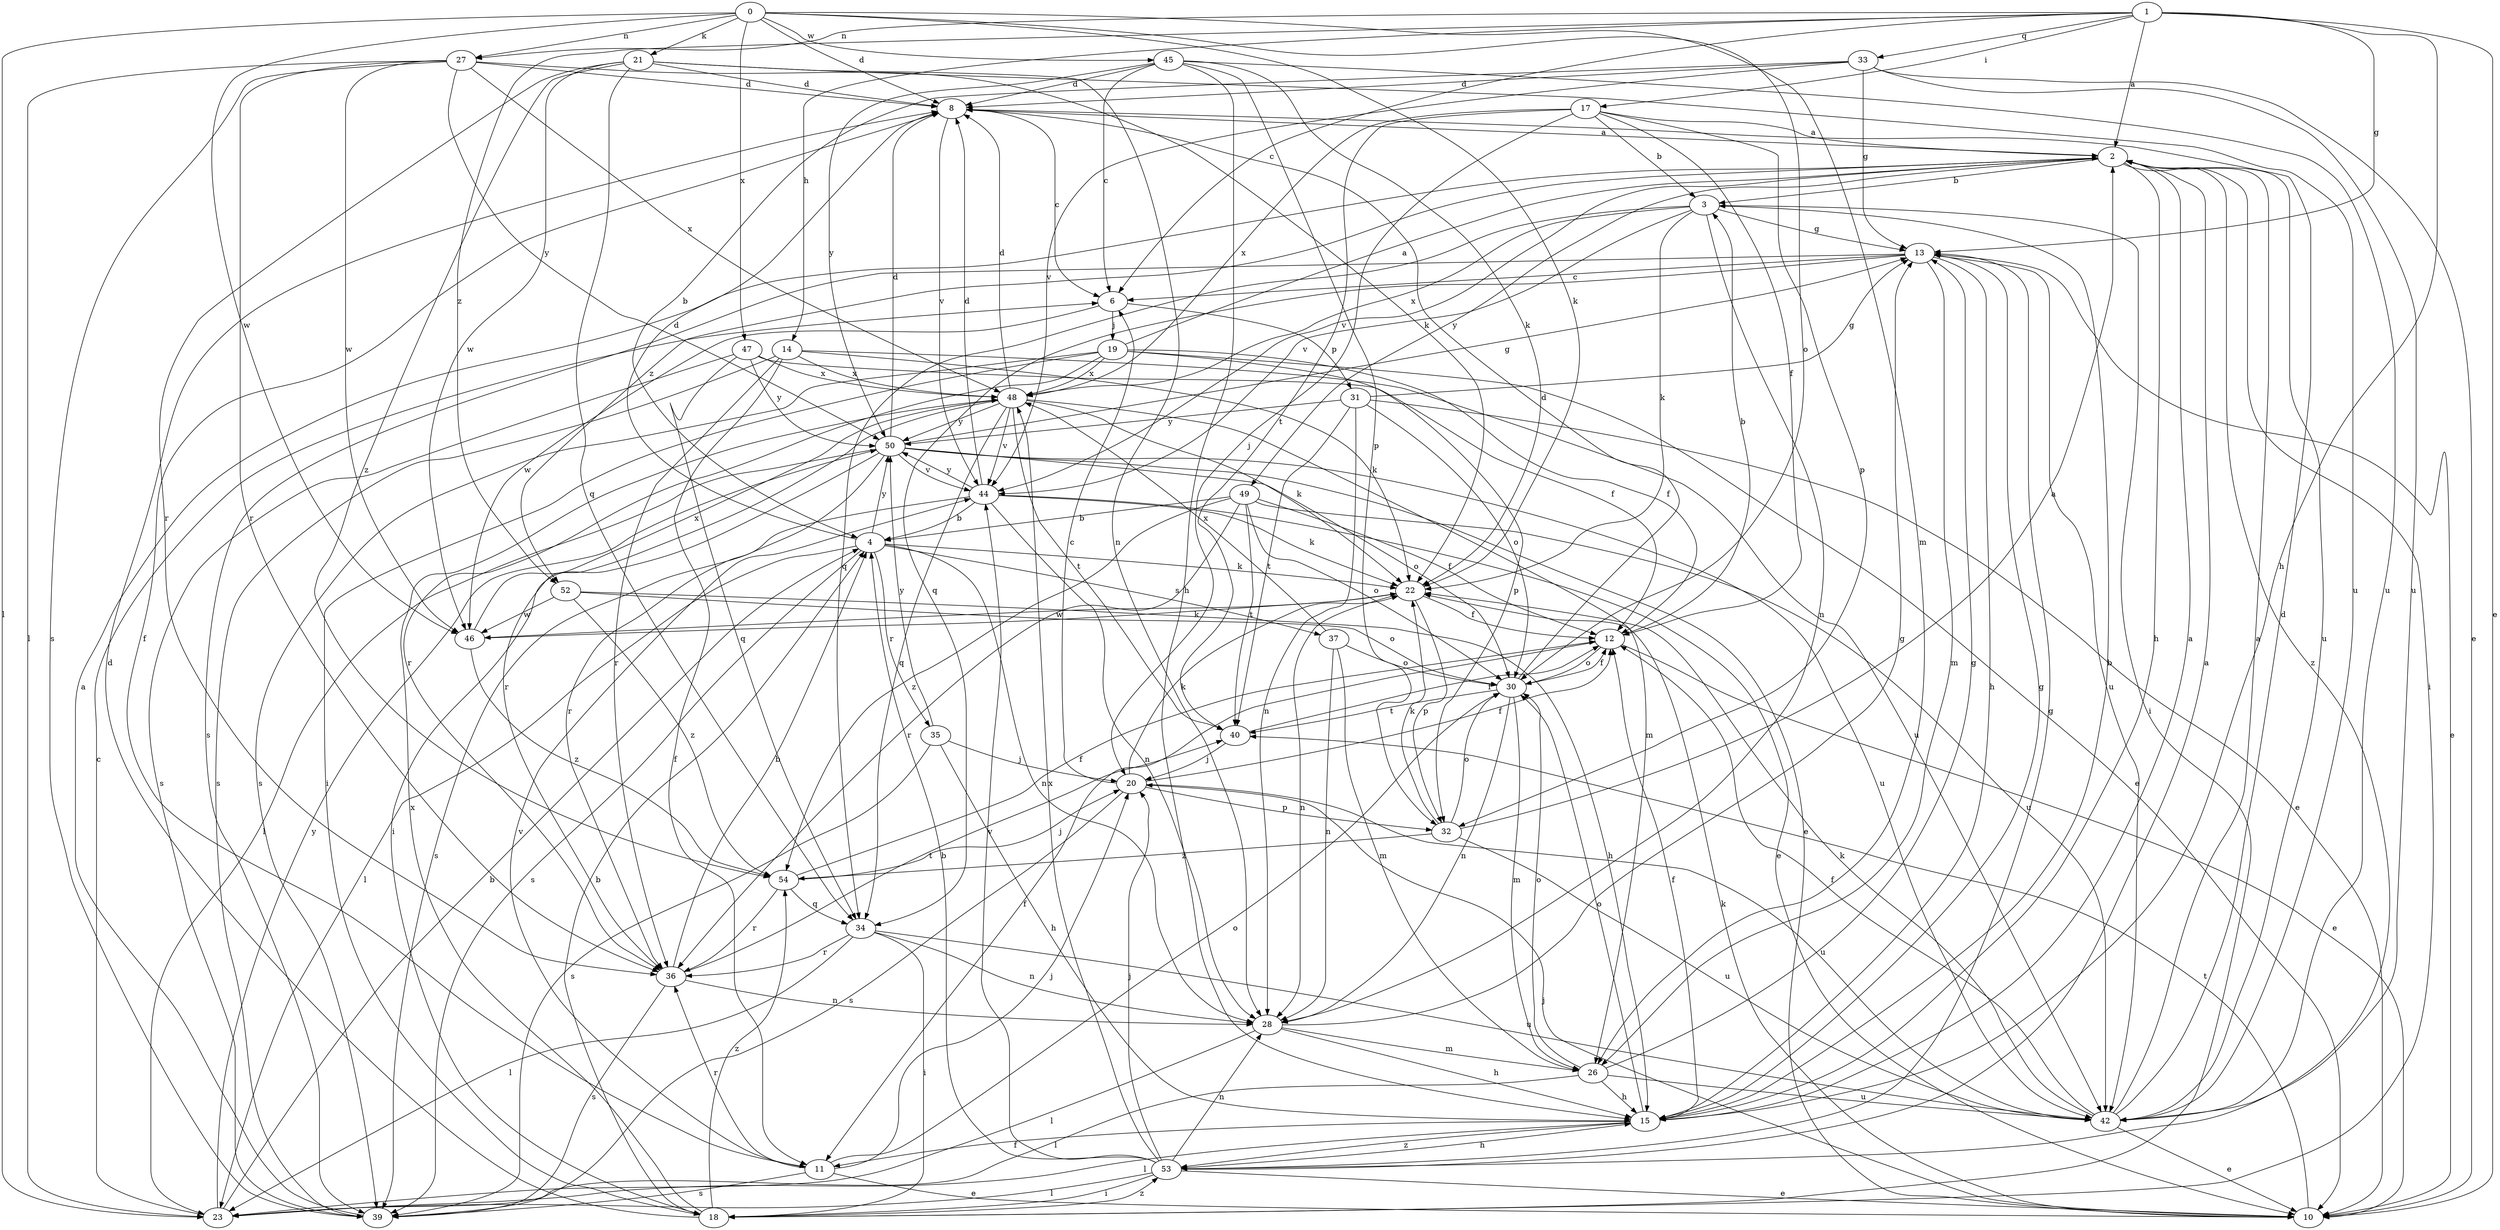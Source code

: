 strict digraph  {
0;
1;
2;
3;
4;
6;
8;
10;
11;
12;
13;
14;
15;
17;
18;
19;
20;
21;
22;
23;
26;
27;
28;
30;
31;
32;
33;
34;
35;
36;
37;
39;
40;
42;
44;
45;
46;
47;
48;
49;
50;
52;
53;
54;
0 -> 8  [label=d];
0 -> 21  [label=k];
0 -> 22  [label=k];
0 -> 23  [label=l];
0 -> 26  [label=m];
0 -> 27  [label=n];
0 -> 30  [label=o];
0 -> 45  [label=w];
0 -> 46  [label=w];
0 -> 47  [label=x];
1 -> 2  [label=a];
1 -> 6  [label=c];
1 -> 10  [label=e];
1 -> 13  [label=g];
1 -> 14  [label=h];
1 -> 15  [label=h];
1 -> 17  [label=i];
1 -> 27  [label=n];
1 -> 33  [label=q];
1 -> 52  [label=z];
2 -> 3  [label=b];
2 -> 15  [label=h];
2 -> 18  [label=i];
2 -> 42  [label=u];
2 -> 44  [label=v];
2 -> 49  [label=y];
2 -> 52  [label=z];
2 -> 53  [label=z];
3 -> 13  [label=g];
3 -> 18  [label=i];
3 -> 22  [label=k];
3 -> 28  [label=n];
3 -> 34  [label=q];
3 -> 44  [label=v];
3 -> 48  [label=x];
4 -> 8  [label=d];
4 -> 22  [label=k];
4 -> 23  [label=l];
4 -> 28  [label=n];
4 -> 35  [label=r];
4 -> 37  [label=s];
4 -> 39  [label=s];
4 -> 50  [label=y];
6 -> 19  [label=j];
6 -> 31  [label=p];
6 -> 46  [label=w];
8 -> 2  [label=a];
8 -> 6  [label=c];
8 -> 11  [label=f];
8 -> 44  [label=v];
10 -> 20  [label=j];
10 -> 22  [label=k];
10 -> 40  [label=t];
11 -> 10  [label=e];
11 -> 20  [label=j];
11 -> 30  [label=o];
11 -> 36  [label=r];
11 -> 39  [label=s];
11 -> 44  [label=v];
12 -> 3  [label=b];
12 -> 10  [label=e];
12 -> 11  [label=f];
12 -> 30  [label=o];
13 -> 6  [label=c];
13 -> 10  [label=e];
13 -> 15  [label=h];
13 -> 26  [label=m];
13 -> 34  [label=q];
13 -> 39  [label=s];
13 -> 42  [label=u];
14 -> 11  [label=f];
14 -> 22  [label=k];
14 -> 36  [label=r];
14 -> 39  [label=s];
14 -> 42  [label=u];
14 -> 48  [label=x];
15 -> 2  [label=a];
15 -> 3  [label=b];
15 -> 11  [label=f];
15 -> 12  [label=f];
15 -> 13  [label=g];
15 -> 23  [label=l];
15 -> 30  [label=o];
15 -> 53  [label=z];
17 -> 2  [label=a];
17 -> 3  [label=b];
17 -> 12  [label=f];
17 -> 20  [label=j];
17 -> 32  [label=p];
17 -> 40  [label=t];
17 -> 48  [label=x];
18 -> 4  [label=b];
18 -> 8  [label=d];
18 -> 48  [label=x];
18 -> 53  [label=z];
18 -> 54  [label=z];
19 -> 2  [label=a];
19 -> 10  [label=e];
19 -> 12  [label=f];
19 -> 18  [label=i];
19 -> 32  [label=p];
19 -> 36  [label=r];
19 -> 39  [label=s];
19 -> 48  [label=x];
20 -> 6  [label=c];
20 -> 12  [label=f];
20 -> 22  [label=k];
20 -> 32  [label=p];
20 -> 39  [label=s];
20 -> 42  [label=u];
21 -> 8  [label=d];
21 -> 28  [label=n];
21 -> 34  [label=q];
21 -> 36  [label=r];
21 -> 42  [label=u];
21 -> 46  [label=w];
21 -> 54  [label=z];
22 -> 12  [label=f];
22 -> 28  [label=n];
22 -> 32  [label=p];
22 -> 46  [label=w];
23 -> 4  [label=b];
23 -> 6  [label=c];
23 -> 50  [label=y];
26 -> 13  [label=g];
26 -> 15  [label=h];
26 -> 23  [label=l];
26 -> 30  [label=o];
26 -> 42  [label=u];
27 -> 8  [label=d];
27 -> 22  [label=k];
27 -> 23  [label=l];
27 -> 36  [label=r];
27 -> 39  [label=s];
27 -> 46  [label=w];
27 -> 48  [label=x];
27 -> 50  [label=y];
28 -> 13  [label=g];
28 -> 15  [label=h];
28 -> 23  [label=l];
28 -> 26  [label=m];
30 -> 8  [label=d];
30 -> 12  [label=f];
30 -> 26  [label=m];
30 -> 28  [label=n];
30 -> 40  [label=t];
31 -> 10  [label=e];
31 -> 13  [label=g];
31 -> 28  [label=n];
31 -> 30  [label=o];
31 -> 40  [label=t];
31 -> 50  [label=y];
32 -> 2  [label=a];
32 -> 22  [label=k];
32 -> 30  [label=o];
32 -> 42  [label=u];
32 -> 54  [label=z];
33 -> 4  [label=b];
33 -> 8  [label=d];
33 -> 10  [label=e];
33 -> 13  [label=g];
33 -> 42  [label=u];
33 -> 44  [label=v];
34 -> 18  [label=i];
34 -> 23  [label=l];
34 -> 28  [label=n];
34 -> 36  [label=r];
34 -> 42  [label=u];
35 -> 15  [label=h];
35 -> 20  [label=j];
35 -> 39  [label=s];
35 -> 50  [label=y];
36 -> 4  [label=b];
36 -> 28  [label=n];
36 -> 39  [label=s];
36 -> 40  [label=t];
37 -> 26  [label=m];
37 -> 28  [label=n];
37 -> 30  [label=o];
37 -> 48  [label=x];
39 -> 2  [label=a];
40 -> 12  [label=f];
40 -> 20  [label=j];
42 -> 2  [label=a];
42 -> 8  [label=d];
42 -> 10  [label=e];
42 -> 12  [label=f];
42 -> 22  [label=k];
44 -> 4  [label=b];
44 -> 8  [label=d];
44 -> 10  [label=e];
44 -> 22  [label=k];
44 -> 28  [label=n];
44 -> 39  [label=s];
44 -> 50  [label=y];
45 -> 6  [label=c];
45 -> 8  [label=d];
45 -> 15  [label=h];
45 -> 22  [label=k];
45 -> 32  [label=p];
45 -> 42  [label=u];
45 -> 50  [label=y];
46 -> 22  [label=k];
46 -> 48  [label=x];
46 -> 54  [label=z];
47 -> 12  [label=f];
47 -> 34  [label=q];
47 -> 39  [label=s];
47 -> 48  [label=x];
47 -> 50  [label=y];
48 -> 8  [label=d];
48 -> 22  [label=k];
48 -> 26  [label=m];
48 -> 34  [label=q];
48 -> 36  [label=r];
48 -> 40  [label=t];
48 -> 44  [label=v];
48 -> 50  [label=y];
49 -> 4  [label=b];
49 -> 12  [label=f];
49 -> 30  [label=o];
49 -> 36  [label=r];
49 -> 40  [label=t];
49 -> 42  [label=u];
49 -> 54  [label=z];
50 -> 8  [label=d];
50 -> 10  [label=e];
50 -> 13  [label=g];
50 -> 18  [label=i];
50 -> 23  [label=l];
50 -> 30  [label=o];
50 -> 36  [label=r];
50 -> 42  [label=u];
50 -> 44  [label=v];
52 -> 15  [label=h];
52 -> 30  [label=o];
52 -> 46  [label=w];
52 -> 54  [label=z];
53 -> 2  [label=a];
53 -> 4  [label=b];
53 -> 10  [label=e];
53 -> 13  [label=g];
53 -> 15  [label=h];
53 -> 18  [label=i];
53 -> 20  [label=j];
53 -> 23  [label=l];
53 -> 28  [label=n];
53 -> 44  [label=v];
53 -> 48  [label=x];
54 -> 12  [label=f];
54 -> 20  [label=j];
54 -> 34  [label=q];
54 -> 36  [label=r];
}
